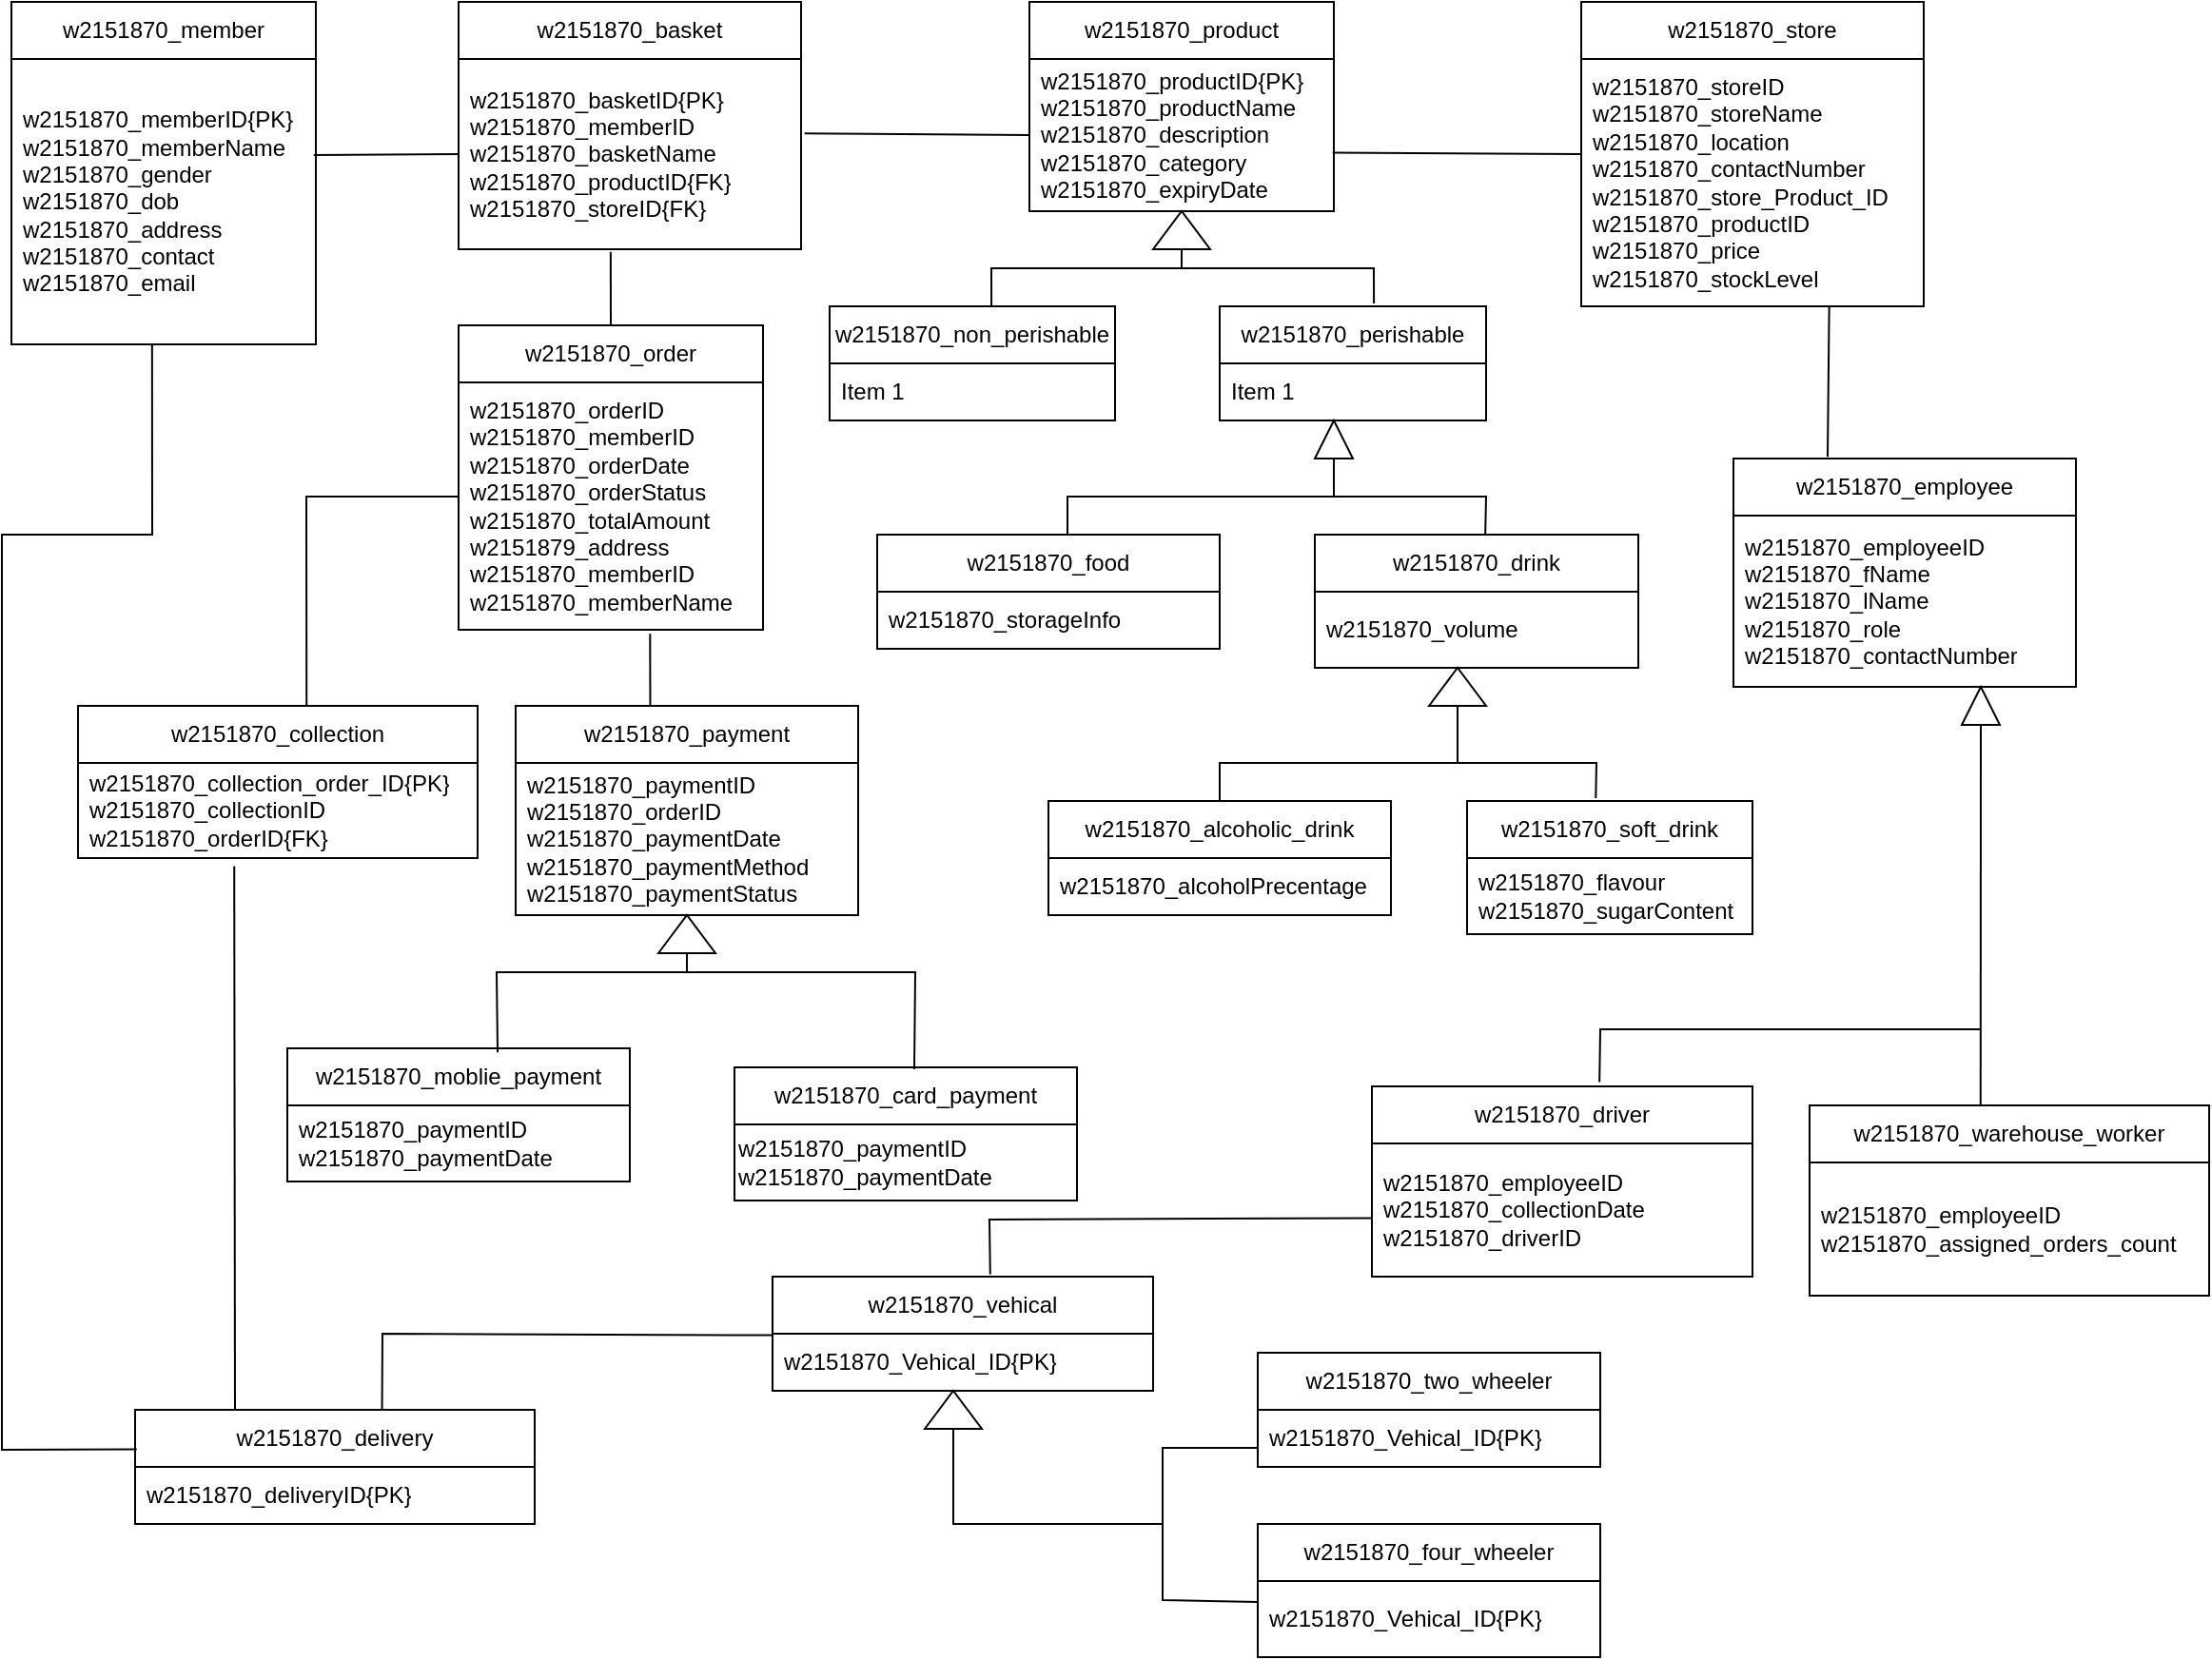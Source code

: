<mxfile version="28.2.7">
  <diagram name="Page-1" id="L5D6gUy9eE5gOW8qyYls">
    <mxGraphModel dx="1723" dy="950" grid="1" gridSize="10" guides="1" tooltips="1" connect="1" arrows="1" fold="1" page="1" pageScale="1" pageWidth="850" pageHeight="1100" math="0" shadow="0">
      <root>
        <mxCell id="0" />
        <mxCell id="1" parent="0" />
        <mxCell id="kr0bj3KIHfq-hgrzYJve-1" value="w2151870_member" style="swimlane;fontStyle=0;childLayout=stackLayout;horizontal=1;startSize=30;horizontalStack=0;resizeParent=1;resizeParentMax=0;resizeLast=0;collapsible=1;marginBottom=0;whiteSpace=wrap;html=1;" parent="1" vertex="1">
          <mxGeometry x="45" y="40" width="160" height="180" as="geometry" />
        </mxCell>
        <mxCell id="kr0bj3KIHfq-hgrzYJve-2" value="&lt;span style=&quot;text-align: center;&quot;&gt;w2151870_&lt;/span&gt;memberID{PK}&lt;br&gt;&lt;div&gt;&lt;span style=&quot;text-align: center; background-color: transparent; color: light-dark(rgb(0, 0, 0), rgb(255, 255, 255));&quot;&gt;w2151870_&lt;/span&gt;memberName&lt;/div&gt;&lt;div&gt;&lt;span style=&quot;text-align: center; background-color: transparent; color: light-dark(rgb(0, 0, 0), rgb(255, 255, 255));&quot;&gt;w2151870_&lt;/span&gt;gender&lt;/div&gt;&lt;div&gt;&lt;span style=&quot;text-align: center; background-color: transparent; color: light-dark(rgb(0, 0, 0), rgb(255, 255, 255));&quot;&gt;w2151870_&lt;/span&gt;dob&lt;/div&gt;&lt;div&gt;&lt;span style=&quot;text-align: center; background-color: transparent; color: light-dark(rgb(0, 0, 0), rgb(255, 255, 255));&quot;&gt;w2151870_&lt;/span&gt;address&lt;/div&gt;&lt;div&gt;&lt;span style=&quot;text-align: center; background-color: transparent; color: light-dark(rgb(0, 0, 0), rgb(255, 255, 255));&quot;&gt;w2151870_&lt;/span&gt;contact&lt;/div&gt;&lt;div&gt;&lt;span style=&quot;text-align: center; background-color: transparent; color: light-dark(rgb(0, 0, 0), rgb(255, 255, 255));&quot;&gt;w2151870_&lt;/span&gt;email&lt;/div&gt;" style="text;strokeColor=none;fillColor=none;align=left;verticalAlign=middle;spacingLeft=4;spacingRight=4;overflow=hidden;points=[[0,0.5],[1,0.5]];portConstraint=eastwest;rotatable=0;whiteSpace=wrap;html=1;" parent="kr0bj3KIHfq-hgrzYJve-1" vertex="1">
          <mxGeometry y="30" width="160" height="150" as="geometry" />
        </mxCell>
        <mxCell id="kr0bj3KIHfq-hgrzYJve-5" value="w2151870_basket" style="swimlane;fontStyle=0;childLayout=stackLayout;horizontal=1;startSize=30;horizontalStack=0;resizeParent=1;resizeParentMax=0;resizeLast=0;collapsible=1;marginBottom=0;whiteSpace=wrap;html=1;" parent="1" vertex="1">
          <mxGeometry x="280" y="40" width="180" height="130" as="geometry" />
        </mxCell>
        <mxCell id="kr0bj3KIHfq-hgrzYJve-6" value="&lt;span style=&quot;text-align: center;&quot;&gt;w2151870_&lt;/span&gt;basketID{PK}&lt;br&gt;&lt;div&gt;&lt;span style=&quot;text-align: center; background-color: transparent; color: light-dark(rgb(0, 0, 0), rgb(255, 255, 255));&quot;&gt;w2151870_&lt;/span&gt;memberID&lt;/div&gt;&lt;div&gt;&lt;span style=&quot;text-align: center; background-color: transparent; color: light-dark(rgb(0, 0, 0), rgb(255, 255, 255));&quot;&gt;w2151870_&lt;/span&gt;basketName&lt;/div&gt;&lt;div&gt;w2151870_productID{FK}&lt;/div&gt;&lt;div&gt;w2151870_storeID{FK}&lt;/div&gt;" style="text;strokeColor=none;fillColor=none;align=left;verticalAlign=middle;spacingLeft=4;spacingRight=4;overflow=hidden;points=[[0,0.5],[1,0.5]];portConstraint=eastwest;rotatable=0;whiteSpace=wrap;html=1;" parent="kr0bj3KIHfq-hgrzYJve-5" vertex="1">
          <mxGeometry y="30" width="180" height="100" as="geometry" />
        </mxCell>
        <mxCell id="kr0bj3KIHfq-hgrzYJve-9" value="w2151870_product" style="swimlane;fontStyle=0;childLayout=stackLayout;horizontal=1;startSize=30;horizontalStack=0;resizeParent=1;resizeParentMax=0;resizeLast=0;collapsible=1;marginBottom=0;whiteSpace=wrap;html=1;" parent="1" vertex="1">
          <mxGeometry x="580" y="40" width="160" height="110" as="geometry" />
        </mxCell>
        <mxCell id="kr0bj3KIHfq-hgrzYJve-10" value="&lt;span style=&quot;text-align: center;&quot;&gt;w2151870_&lt;/span&gt;productID{PK}&lt;br&gt;&lt;div&gt;&lt;span style=&quot;text-align: center; background-color: transparent; color: light-dark(rgb(0, 0, 0), rgb(255, 255, 255));&quot;&gt;w2151870_&lt;/span&gt;productName&lt;/div&gt;&lt;div&gt;&lt;span style=&quot;text-align: center; background-color: transparent; color: light-dark(rgb(0, 0, 0), rgb(255, 255, 255));&quot;&gt;w2151870_&lt;/span&gt;&lt;span style=&quot;background-color: transparent; color: light-dark(rgb(0, 0, 0), rgb(255, 255, 255));&quot;&gt;description&lt;/span&gt;&lt;/div&gt;&lt;div&gt;&lt;span style=&quot;text-align: center; background-color: transparent; color: light-dark(rgb(0, 0, 0), rgb(255, 255, 255));&quot;&gt;w2151870_&lt;/span&gt;&lt;span style=&quot;background-color: transparent; color: light-dark(rgb(0, 0, 0), rgb(255, 255, 255));&quot;&gt;category&lt;/span&gt;&lt;/div&gt;&lt;div&gt;&lt;span style=&quot;text-align: center; background-color: transparent; color: light-dark(rgb(0, 0, 0), rgb(255, 255, 255));&quot;&gt;w2151870_&lt;/span&gt;&lt;span style=&quot;background-color: transparent; color: light-dark(rgb(0, 0, 0), rgb(255, 255, 255));&quot;&gt;expiryDate&lt;/span&gt;&lt;/div&gt;" style="text;strokeColor=none;fillColor=none;align=left;verticalAlign=middle;spacingLeft=4;spacingRight=4;overflow=hidden;points=[[0,0.5],[1,0.5]];portConstraint=eastwest;rotatable=0;whiteSpace=wrap;html=1;" parent="kr0bj3KIHfq-hgrzYJve-9" vertex="1">
          <mxGeometry y="30" width="160" height="80" as="geometry" />
        </mxCell>
        <mxCell id="kr0bj3KIHfq-hgrzYJve-11" value="w2151870_order" style="swimlane;fontStyle=0;childLayout=stackLayout;horizontal=1;startSize=30;horizontalStack=0;resizeParent=1;resizeParentMax=0;resizeLast=0;collapsible=1;marginBottom=0;whiteSpace=wrap;html=1;" parent="1" vertex="1">
          <mxGeometry x="280" y="210" width="160" height="160" as="geometry" />
        </mxCell>
        <mxCell id="kr0bj3KIHfq-hgrzYJve-12" value="&lt;span style=&quot;text-align: center;&quot;&gt;w2151870_&lt;/span&gt;orderID&lt;br&gt;&lt;div&gt;&lt;span style=&quot;text-align: center; background-color: transparent; color: light-dark(rgb(0, 0, 0), rgb(255, 255, 255));&quot;&gt;w2151870_&lt;/span&gt;memberID&lt;/div&gt;&lt;div&gt;&lt;span style=&quot;text-align: center; background-color: transparent; color: light-dark(rgb(0, 0, 0), rgb(255, 255, 255));&quot;&gt;w2151870_&lt;/span&gt;orderDate&lt;/div&gt;&lt;div&gt;&lt;span style=&quot;text-align: center; background-color: transparent; color: light-dark(rgb(0, 0, 0), rgb(255, 255, 255));&quot;&gt;w2151870_&lt;/span&gt;orderStatus&lt;/div&gt;&lt;div&gt;&lt;span style=&quot;text-align: center; background-color: transparent; color: light-dark(rgb(0, 0, 0), rgb(255, 255, 255));&quot;&gt;w2151870_&lt;/span&gt;totalAmount&lt;/div&gt;&lt;div&gt;w2151879_address&lt;br&gt;w2151870_memberID&lt;/div&gt;&lt;div&gt;w2151870_memberName&lt;/div&gt;" style="text;strokeColor=none;fillColor=none;align=left;verticalAlign=middle;spacingLeft=4;spacingRight=4;overflow=hidden;points=[[0,0.5],[1,0.5]];portConstraint=eastwest;rotatable=0;whiteSpace=wrap;html=1;" parent="kr0bj3KIHfq-hgrzYJve-11" vertex="1">
          <mxGeometry y="30" width="160" height="130" as="geometry" />
        </mxCell>
        <mxCell id="kr0bj3KIHfq-hgrzYJve-13" value="w2151870_collection" style="swimlane;fontStyle=0;childLayout=stackLayout;horizontal=1;startSize=30;horizontalStack=0;resizeParent=1;resizeParentMax=0;resizeLast=0;collapsible=1;marginBottom=0;whiteSpace=wrap;html=1;" parent="1" vertex="1">
          <mxGeometry x="80" y="410" width="210" height="80" as="geometry" />
        </mxCell>
        <mxCell id="kr0bj3KIHfq-hgrzYJve-14" value="&lt;span style=&quot;text-align: center;&quot;&gt;w2151870_collection_order_ID{PK}&lt;/span&gt;&lt;div&gt;&lt;span style=&quot;text-align: center; background-color: transparent; color: light-dark(rgb(0, 0, 0), rgb(255, 255, 255));&quot;&gt;w2151870_collectionID&lt;/span&gt;&lt;div&gt;&lt;span style=&quot;text-align: center;&quot;&gt;w2151870_orderID{FK}&lt;/span&gt;&lt;/div&gt;&lt;/div&gt;" style="text;strokeColor=none;fillColor=none;align=left;verticalAlign=middle;spacingLeft=4;spacingRight=4;overflow=hidden;points=[[0,0.5],[1,0.5]];portConstraint=eastwest;rotatable=0;whiteSpace=wrap;html=1;" parent="kr0bj3KIHfq-hgrzYJve-13" vertex="1">
          <mxGeometry y="30" width="210" height="50" as="geometry" />
        </mxCell>
        <mxCell id="kr0bj3KIHfq-hgrzYJve-15" value="w2151870_payment" style="swimlane;fontStyle=0;childLayout=stackLayout;horizontal=1;startSize=30;horizontalStack=0;resizeParent=1;resizeParentMax=0;resizeLast=0;collapsible=1;marginBottom=0;whiteSpace=wrap;html=1;" parent="1" vertex="1">
          <mxGeometry x="310" y="410" width="180" height="110" as="geometry" />
        </mxCell>
        <mxCell id="kr0bj3KIHfq-hgrzYJve-16" value="&lt;span style=&quot;text-align: center;&quot;&gt;w2151870_&lt;/span&gt;paymentID&lt;br&gt;&lt;div&gt;&lt;span style=&quot;text-align: center; background-color: transparent; color: light-dark(rgb(0, 0, 0), rgb(255, 255, 255));&quot;&gt;w2151870_&lt;/span&gt;orderID&lt;/div&gt;&lt;div&gt;&lt;span style=&quot;text-align: center; background-color: transparent; color: light-dark(rgb(0, 0, 0), rgb(255, 255, 255));&quot;&gt;w2151870_&lt;/span&gt;paymentDate&lt;/div&gt;&lt;div&gt;&lt;span style=&quot;text-align: center; background-color: transparent; color: light-dark(rgb(0, 0, 0), rgb(255, 255, 255));&quot;&gt;w2151870_&lt;/span&gt;paymentMethod&lt;/div&gt;&lt;div&gt;&lt;span style=&quot;text-align: center; background-color: transparent; color: light-dark(rgb(0, 0, 0), rgb(255, 255, 255));&quot;&gt;w2151870_&lt;/span&gt;paymentStatus&lt;/div&gt;" style="text;strokeColor=none;fillColor=none;align=left;verticalAlign=middle;spacingLeft=4;spacingRight=4;overflow=hidden;points=[[0,0.5],[1,0.5]];portConstraint=eastwest;rotatable=0;whiteSpace=wrap;html=1;" parent="kr0bj3KIHfq-hgrzYJve-15" vertex="1">
          <mxGeometry y="30" width="180" height="80" as="geometry" />
        </mxCell>
        <mxCell id="kr0bj3KIHfq-hgrzYJve-19" value="w2151870_store" style="swimlane;fontStyle=0;childLayout=stackLayout;horizontal=1;startSize=30;horizontalStack=0;resizeParent=1;resizeParentMax=0;resizeLast=0;collapsible=1;marginBottom=0;whiteSpace=wrap;html=1;" parent="1" vertex="1">
          <mxGeometry x="870" y="40" width="180" height="160" as="geometry" />
        </mxCell>
        <mxCell id="kr0bj3KIHfq-hgrzYJve-20" value="&lt;span style=&quot;text-align: center;&quot;&gt;w2151870_&lt;/span&gt;storeID&lt;div&gt;w2151870_storeName&lt;/div&gt;&lt;div&gt;&lt;span style=&quot;text-align: center; background-color: transparent; color: light-dark(rgb(0, 0, 0), rgb(255, 255, 255));&quot;&gt;w2151870_&lt;/span&gt;location&lt;/div&gt;&lt;div&gt;&lt;span style=&quot;text-align: center; background-color: transparent; color: light-dark(rgb(0, 0, 0), rgb(255, 255, 255));&quot;&gt;w2151870_&lt;/span&gt;contactNumber&lt;/div&gt;&lt;div&gt;&lt;span style=&quot;text-align: center;&quot;&gt;w2151870_&lt;/span&gt;store_Product_ID&lt;/div&gt;&lt;div&gt;&lt;div&gt;&lt;span style=&quot;text-align: center; background-color: transparent; color: light-dark(rgb(0, 0, 0), rgb(255, 255, 255));&quot;&gt;w2151870_&lt;/span&gt;productID&lt;/div&gt;&lt;div&gt;&lt;span style=&quot;text-align: center; background-color: transparent; color: light-dark(rgb(0, 0, 0), rgb(255, 255, 255));&quot;&gt;w2151870_&lt;/span&gt;price&lt;/div&gt;&lt;div&gt;&lt;span style=&quot;text-align: center; background-color: transparent; color: light-dark(rgb(0, 0, 0), rgb(255, 255, 255));&quot;&gt;w2151870_&lt;/span&gt;stockLevel&lt;/div&gt;&lt;/div&gt;" style="text;strokeColor=none;fillColor=none;align=left;verticalAlign=middle;spacingLeft=4;spacingRight=4;overflow=hidden;points=[[0,0.5],[1,0.5]];portConstraint=eastwest;rotatable=0;whiteSpace=wrap;html=1;" parent="kr0bj3KIHfq-hgrzYJve-19" vertex="1">
          <mxGeometry y="30" width="180" height="130" as="geometry" />
        </mxCell>
        <mxCell id="kr0bj3KIHfq-hgrzYJve-21" value="w2151870_employee" style="swimlane;fontStyle=0;childLayout=stackLayout;horizontal=1;startSize=30;horizontalStack=0;resizeParent=1;resizeParentMax=0;resizeLast=0;collapsible=1;marginBottom=0;whiteSpace=wrap;html=1;" parent="1" vertex="1">
          <mxGeometry x="950" y="280" width="180" height="120" as="geometry" />
        </mxCell>
        <mxCell id="kr0bj3KIHfq-hgrzYJve-22" value="&lt;span style=&quot;text-align: center;&quot;&gt;w2151870_&lt;/span&gt;employeeID&lt;br&gt;&lt;div&gt;&lt;span style=&quot;text-align: center; background-color: transparent; color: light-dark(rgb(0, 0, 0), rgb(255, 255, 255));&quot;&gt;w2151870_&lt;/span&gt;fName&lt;/div&gt;&lt;div&gt;&lt;span style=&quot;text-align: center; background-color: transparent; color: light-dark(rgb(0, 0, 0), rgb(255, 255, 255));&quot;&gt;w2151870_&lt;/span&gt;lName&lt;/div&gt;&lt;div&gt;&lt;span style=&quot;text-align: center; background-color: transparent; color: light-dark(rgb(0, 0, 0), rgb(255, 255, 255));&quot;&gt;w2151870_&lt;/span&gt;role&lt;/div&gt;&lt;div&gt;&lt;span style=&quot;text-align: center; background-color: transparent; color: light-dark(rgb(0, 0, 0), rgb(255, 255, 255));&quot;&gt;w2151870_&lt;/span&gt;contactNumber&lt;/div&gt;" style="text;strokeColor=none;fillColor=none;align=left;verticalAlign=middle;spacingLeft=4;spacingRight=4;overflow=hidden;points=[[0,0.5],[1,0.5]];portConstraint=eastwest;rotatable=0;whiteSpace=wrap;html=1;" parent="kr0bj3KIHfq-hgrzYJve-21" vertex="1">
          <mxGeometry y="30" width="180" height="90" as="geometry" />
        </mxCell>
        <mxCell id="kr0bj3KIHfq-hgrzYJve-23" value="w2151870_warehouse_worker" style="swimlane;fontStyle=0;childLayout=stackLayout;horizontal=1;startSize=30;horizontalStack=0;resizeParent=1;resizeParentMax=0;resizeLast=0;collapsible=1;marginBottom=0;whiteSpace=wrap;html=1;" parent="1" vertex="1">
          <mxGeometry x="990" y="620" width="210" height="100" as="geometry" />
        </mxCell>
        <mxCell id="kr0bj3KIHfq-hgrzYJve-24" value="&lt;span style=&quot;text-align: center;&quot;&gt;w2151870_&lt;/span&gt;employeeID&lt;br&gt;&lt;div&gt;&lt;span style=&quot;text-align: center; background-color: transparent; color: light-dark(rgb(0, 0, 0), rgb(255, 255, 255));&quot;&gt;w2151870_&lt;/span&gt;assigned_orders_count&lt;/div&gt;" style="text;strokeColor=none;fillColor=none;align=left;verticalAlign=middle;spacingLeft=4;spacingRight=4;overflow=hidden;points=[[0,0.5],[1,0.5]];portConstraint=eastwest;rotatable=0;whiteSpace=wrap;html=1;" parent="kr0bj3KIHfq-hgrzYJve-23" vertex="1">
          <mxGeometry y="30" width="210" height="70" as="geometry" />
        </mxCell>
        <mxCell id="kr0bj3KIHfq-hgrzYJve-25" value="w2151870_driver" style="swimlane;fontStyle=0;childLayout=stackLayout;horizontal=1;startSize=30;horizontalStack=0;resizeParent=1;resizeParentMax=0;resizeLast=0;collapsible=1;marginBottom=0;whiteSpace=wrap;html=1;" parent="1" vertex="1">
          <mxGeometry x="760" y="610" width="200" height="100" as="geometry" />
        </mxCell>
        <mxCell id="kr0bj3KIHfq-hgrzYJve-26" value="&lt;span style=&quot;text-align: center;&quot;&gt;w2151870_&lt;/span&gt;employeeID&lt;br&gt;&lt;div&gt;&lt;span style=&quot;text-align: center; background-color: transparent; color: light-dark(rgb(0, 0, 0), rgb(255, 255, 255));&quot;&gt;w2151870_&lt;/span&gt;collectionDate&lt;/div&gt;&lt;div&gt;&lt;span style=&quot;text-align: center; background-color: transparent; color: light-dark(rgb(0, 0, 0), rgb(255, 255, 255));&quot;&gt;w2151870_&lt;/span&gt;driverID&lt;/div&gt;" style="text;strokeColor=none;fillColor=none;align=left;verticalAlign=middle;spacingLeft=4;spacingRight=4;overflow=hidden;points=[[0,0.5],[1,0.5]];portConstraint=eastwest;rotatable=0;whiteSpace=wrap;html=1;" parent="kr0bj3KIHfq-hgrzYJve-25" vertex="1">
          <mxGeometry y="30" width="200" height="70" as="geometry" />
        </mxCell>
        <mxCell id="kr0bj3KIHfq-hgrzYJve-35" value="w2151870_delivery" style="swimlane;fontStyle=0;childLayout=stackLayout;horizontal=1;startSize=30;horizontalStack=0;resizeParent=1;resizeParentMax=0;resizeLast=0;collapsible=1;marginBottom=0;whiteSpace=wrap;html=1;" parent="1" vertex="1">
          <mxGeometry x="110" y="780" width="210" height="60" as="geometry" />
        </mxCell>
        <mxCell id="kr0bj3KIHfq-hgrzYJve-36" value="w2151870_deliveryID{PK}" style="text;strokeColor=none;fillColor=none;align=left;verticalAlign=middle;spacingLeft=4;spacingRight=4;overflow=hidden;points=[[0,0.5],[1,0.5]];portConstraint=eastwest;rotatable=0;whiteSpace=wrap;html=1;" parent="kr0bj3KIHfq-hgrzYJve-35" vertex="1">
          <mxGeometry y="30" width="210" height="30" as="geometry" />
        </mxCell>
        <mxCell id="ttWEPRVbaQY9n671N0mv-2" value="w2151870_perishable" style="swimlane;fontStyle=0;childLayout=stackLayout;horizontal=1;startSize=30;horizontalStack=0;resizeParent=1;resizeParentMax=0;resizeLast=0;collapsible=1;marginBottom=0;whiteSpace=wrap;html=1;" vertex="1" parent="1">
          <mxGeometry x="680" y="200" width="140" height="60" as="geometry" />
        </mxCell>
        <mxCell id="ttWEPRVbaQY9n671N0mv-3" value="Item 1" style="text;strokeColor=none;fillColor=none;align=left;verticalAlign=middle;spacingLeft=4;spacingRight=4;overflow=hidden;points=[[0,0.5],[1,0.5]];portConstraint=eastwest;rotatable=0;whiteSpace=wrap;html=1;" vertex="1" parent="ttWEPRVbaQY9n671N0mv-2">
          <mxGeometry y="30" width="140" height="30" as="geometry" />
        </mxCell>
        <mxCell id="ttWEPRVbaQY9n671N0mv-4" value="w2151870_non_perishable" style="swimlane;fontStyle=0;childLayout=stackLayout;horizontal=1;startSize=30;horizontalStack=0;resizeParent=1;resizeParentMax=0;resizeLast=0;collapsible=1;marginBottom=0;whiteSpace=wrap;html=1;" vertex="1" parent="1">
          <mxGeometry x="475" y="200" width="150" height="60" as="geometry" />
        </mxCell>
        <mxCell id="ttWEPRVbaQY9n671N0mv-5" value="Item 1" style="text;strokeColor=none;fillColor=none;align=left;verticalAlign=middle;spacingLeft=4;spacingRight=4;overflow=hidden;points=[[0,0.5],[1,0.5]];portConstraint=eastwest;rotatable=0;whiteSpace=wrap;html=1;" vertex="1" parent="ttWEPRVbaQY9n671N0mv-4">
          <mxGeometry y="30" width="150" height="30" as="geometry" />
        </mxCell>
        <mxCell id="ttWEPRVbaQY9n671N0mv-9" value="w2151870_soft_drink" style="swimlane;fontStyle=0;childLayout=stackLayout;horizontal=1;startSize=30;horizontalStack=0;resizeParent=1;resizeParentMax=0;resizeLast=0;collapsible=1;marginBottom=0;whiteSpace=wrap;html=1;" vertex="1" parent="1">
          <mxGeometry x="810" y="460" width="150" height="70" as="geometry" />
        </mxCell>
        <mxCell id="ttWEPRVbaQY9n671N0mv-10" value="w2151870_flavour&lt;div&gt;w2151870_sugarContent&lt;/div&gt;" style="text;strokeColor=none;fillColor=none;align=left;verticalAlign=middle;spacingLeft=4;spacingRight=4;overflow=hidden;points=[[0,0.5],[1,0.5]];portConstraint=eastwest;rotatable=0;whiteSpace=wrap;html=1;" vertex="1" parent="ttWEPRVbaQY9n671N0mv-9">
          <mxGeometry y="30" width="150" height="40" as="geometry" />
        </mxCell>
        <mxCell id="ttWEPRVbaQY9n671N0mv-11" value="w2151870_alcoholic_drink" style="swimlane;fontStyle=0;childLayout=stackLayout;horizontal=1;startSize=30;horizontalStack=0;resizeParent=1;resizeParentMax=0;resizeLast=0;collapsible=1;marginBottom=0;whiteSpace=wrap;html=1;" vertex="1" parent="1">
          <mxGeometry x="590" y="460" width="180" height="60" as="geometry" />
        </mxCell>
        <mxCell id="ttWEPRVbaQY9n671N0mv-12" value="w2151870_alcoholPrecentage" style="text;strokeColor=none;fillColor=none;align=left;verticalAlign=middle;spacingLeft=4;spacingRight=4;overflow=hidden;points=[[0,0.5],[1,0.5]];portConstraint=eastwest;rotatable=0;whiteSpace=wrap;html=1;" vertex="1" parent="ttWEPRVbaQY9n671N0mv-11">
          <mxGeometry y="30" width="180" height="30" as="geometry" />
        </mxCell>
        <mxCell id="ttWEPRVbaQY9n671N0mv-17" value="" style="endArrow=none;html=1;rounded=0;exitX=0.993;exitY=0.337;exitDx=0;exitDy=0;exitPerimeter=0;entryX=0;entryY=0.5;entryDx=0;entryDy=0;" edge="1" parent="1" source="kr0bj3KIHfq-hgrzYJve-2" target="kr0bj3KIHfq-hgrzYJve-6">
          <mxGeometry width="50" height="50" relative="1" as="geometry">
            <mxPoint x="210" y="160" as="sourcePoint" />
            <mxPoint x="260" y="110" as="targetPoint" />
          </mxGeometry>
        </mxCell>
        <mxCell id="ttWEPRVbaQY9n671N0mv-18" value="" style="endArrow=none;html=1;rounded=0;entryX=0;entryY=0.5;entryDx=0;entryDy=0;exitX=1.01;exitY=0.391;exitDx=0;exitDy=0;exitPerimeter=0;" edge="1" parent="1" source="kr0bj3KIHfq-hgrzYJve-6" target="kr0bj3KIHfq-hgrzYJve-10">
          <mxGeometry width="50" height="50" relative="1" as="geometry">
            <mxPoint x="420" y="160" as="sourcePoint" />
            <mxPoint x="589.83" y="110.11" as="targetPoint" />
          </mxGeometry>
        </mxCell>
        <mxCell id="ttWEPRVbaQY9n671N0mv-26" value="w2151870_vehical" style="swimlane;fontStyle=0;childLayout=stackLayout;horizontal=1;startSize=30;horizontalStack=0;resizeParent=1;resizeParentMax=0;resizeLast=0;collapsible=1;marginBottom=0;whiteSpace=wrap;html=1;" vertex="1" parent="1">
          <mxGeometry x="445" y="710" width="200" height="60" as="geometry" />
        </mxCell>
        <mxCell id="ttWEPRVbaQY9n671N0mv-27" value="w2151870_Vehical_ID{PK}" style="text;strokeColor=none;fillColor=none;align=left;verticalAlign=middle;spacingLeft=4;spacingRight=4;overflow=hidden;points=[[0,0.5],[1,0.5]];portConstraint=eastwest;rotatable=0;whiteSpace=wrap;html=1;" vertex="1" parent="ttWEPRVbaQY9n671N0mv-26">
          <mxGeometry y="30" width="200" height="30" as="geometry" />
        </mxCell>
        <mxCell id="ttWEPRVbaQY9n671N0mv-28" value="w2151870_two_wheeler" style="swimlane;fontStyle=0;childLayout=stackLayout;horizontal=1;startSize=30;horizontalStack=0;resizeParent=1;resizeParentMax=0;resizeLast=0;collapsible=1;marginBottom=0;whiteSpace=wrap;html=1;" vertex="1" parent="1">
          <mxGeometry x="700" y="750" width="180" height="60" as="geometry" />
        </mxCell>
        <mxCell id="ttWEPRVbaQY9n671N0mv-29" value="w2151870_Vehical_ID{PK}" style="text;strokeColor=none;fillColor=none;align=left;verticalAlign=middle;spacingLeft=4;spacingRight=4;overflow=hidden;points=[[0,0.5],[1,0.5]];portConstraint=eastwest;rotatable=0;whiteSpace=wrap;html=1;" vertex="1" parent="ttWEPRVbaQY9n671N0mv-28">
          <mxGeometry y="30" width="180" height="30" as="geometry" />
        </mxCell>
        <mxCell id="ttWEPRVbaQY9n671N0mv-30" value="w2151870_four_wheeler" style="swimlane;fontStyle=0;childLayout=stackLayout;horizontal=1;startSize=30;horizontalStack=0;resizeParent=1;resizeParentMax=0;resizeLast=0;collapsible=1;marginBottom=0;whiteSpace=wrap;html=1;" vertex="1" parent="1">
          <mxGeometry x="700" y="840" width="180" height="70" as="geometry" />
        </mxCell>
        <mxCell id="ttWEPRVbaQY9n671N0mv-31" value="w2151870_Vehical_ID{PK}" style="text;strokeColor=none;fillColor=none;align=left;verticalAlign=middle;spacingLeft=4;spacingRight=4;overflow=hidden;points=[[0,0.5],[1,0.5]];portConstraint=eastwest;rotatable=0;whiteSpace=wrap;html=1;" vertex="1" parent="ttWEPRVbaQY9n671N0mv-30">
          <mxGeometry y="30" width="180" height="40" as="geometry" />
        </mxCell>
        <mxCell id="ttWEPRVbaQY9n671N0mv-41" value="w2151870_card_payment" style="swimlane;fontStyle=0;childLayout=stackLayout;horizontal=1;startSize=30;horizontalStack=0;resizeParent=1;resizeParentMax=0;resizeLast=0;collapsible=1;marginBottom=0;whiteSpace=wrap;html=1;" vertex="1" parent="1">
          <mxGeometry x="425" y="600" width="180" height="70" as="geometry" />
        </mxCell>
        <mxCell id="ttWEPRVbaQY9n671N0mv-78" value="w2151870_&lt;span style=&quot;&quot;&gt;paymentID&lt;/span&gt;&lt;div&gt;&lt;span style=&quot;color: light-dark(rgb(0, 0, 0), rgb(255, 255, 255)); background-color: transparent; text-align: center;&quot;&gt;w2151870_&lt;/span&gt;paymentDate&lt;span style=&quot;&quot;&gt;&lt;/span&gt;&lt;/div&gt;" style="text;html=1;whiteSpace=wrap;strokeColor=none;fillColor=none;align=left;verticalAlign=middle;rounded=0;" vertex="1" parent="ttWEPRVbaQY9n671N0mv-41">
          <mxGeometry y="30" width="180" height="40" as="geometry" />
        </mxCell>
        <mxCell id="ttWEPRVbaQY9n671N0mv-43" value="w2151870_moblie_payment" style="swimlane;fontStyle=0;childLayout=stackLayout;horizontal=1;startSize=30;horizontalStack=0;resizeParent=1;resizeParentMax=0;resizeLast=0;collapsible=1;marginBottom=0;whiteSpace=wrap;html=1;" vertex="1" parent="1">
          <mxGeometry x="190" y="590" width="180" height="70" as="geometry" />
        </mxCell>
        <mxCell id="ttWEPRVbaQY9n671N0mv-44" value="&lt;span style=&quot;text-align: center;&quot;&gt;w2151870_&lt;/span&gt;paymentID&lt;div&gt;&lt;span style=&quot;color: light-dark(rgb(0, 0, 0), rgb(255, 255, 255)); background-color: transparent; text-align: center;&quot;&gt;w2151870_&lt;/span&gt;paymentDate&lt;/div&gt;" style="text;strokeColor=none;fillColor=none;align=left;verticalAlign=middle;spacingLeft=4;spacingRight=4;overflow=hidden;points=[[0,0.5],[1,0.5]];portConstraint=eastwest;rotatable=0;whiteSpace=wrap;html=1;" vertex="1" parent="ttWEPRVbaQY9n671N0mv-43">
          <mxGeometry y="30" width="180" height="40" as="geometry" />
        </mxCell>
        <mxCell id="ttWEPRVbaQY9n671N0mv-62" value="w2151870_drink" style="swimlane;fontStyle=0;childLayout=stackLayout;horizontal=1;startSize=30;horizontalStack=0;resizeParent=1;resizeParentMax=0;resizeLast=0;collapsible=1;marginBottom=0;whiteSpace=wrap;html=1;" vertex="1" parent="1">
          <mxGeometry x="730" y="320" width="170" height="70" as="geometry" />
        </mxCell>
        <mxCell id="ttWEPRVbaQY9n671N0mv-63" value="w2151870_volume" style="text;strokeColor=none;fillColor=none;align=left;verticalAlign=middle;spacingLeft=4;spacingRight=4;overflow=hidden;points=[[0,0.5],[1,0.5]];portConstraint=eastwest;rotatable=0;whiteSpace=wrap;html=1;" vertex="1" parent="ttWEPRVbaQY9n671N0mv-62">
          <mxGeometry y="30" width="170" height="40" as="geometry" />
        </mxCell>
        <mxCell id="ttWEPRVbaQY9n671N0mv-64" value="w2151870_food" style="swimlane;fontStyle=0;childLayout=stackLayout;horizontal=1;startSize=30;horizontalStack=0;resizeParent=1;resizeParentMax=0;resizeLast=0;collapsible=1;marginBottom=0;whiteSpace=wrap;html=1;" vertex="1" parent="1">
          <mxGeometry x="500" y="320" width="180" height="60" as="geometry" />
        </mxCell>
        <mxCell id="ttWEPRVbaQY9n671N0mv-65" value="w2151870_storageInfo" style="text;strokeColor=none;fillColor=none;align=left;verticalAlign=middle;spacingLeft=4;spacingRight=4;overflow=hidden;points=[[0,0.5],[1,0.5]];portConstraint=eastwest;rotatable=0;whiteSpace=wrap;html=1;" vertex="1" parent="ttWEPRVbaQY9n671N0mv-64">
          <mxGeometry y="30" width="180" height="30" as="geometry" />
        </mxCell>
        <mxCell id="ttWEPRVbaQY9n671N0mv-66" value="" style="endArrow=none;html=1;rounded=0;curved=1;exitX=0.996;exitY=0.616;exitDx=0;exitDy=0;exitPerimeter=0;" edge="1" parent="1" source="kr0bj3KIHfq-hgrzYJve-10">
          <mxGeometry width="50" height="50" relative="1" as="geometry">
            <mxPoint x="700" y="130" as="sourcePoint" />
            <mxPoint x="870" y="120" as="targetPoint" />
          </mxGeometry>
        </mxCell>
        <mxCell id="ttWEPRVbaQY9n671N0mv-67" value="" style="endArrow=none;html=1;rounded=0;curved=1;exitX=0.724;exitY=1;exitDx=0;exitDy=0;exitPerimeter=0;entryX=0.275;entryY=-0.007;entryDx=0;entryDy=0;entryPerimeter=0;" edge="1" parent="1" source="kr0bj3KIHfq-hgrzYJve-20" target="kr0bj3KIHfq-hgrzYJve-21">
          <mxGeometry width="50" height="50" relative="1" as="geometry">
            <mxPoint x="1010" y="250" as="sourcePoint" />
            <mxPoint x="1141" y="251" as="targetPoint" />
            <Array as="points" />
          </mxGeometry>
        </mxCell>
        <mxCell id="ttWEPRVbaQY9n671N0mv-69" value="" style="endArrow=none;html=1;rounded=0;exitX=0.428;exitY=0.005;exitDx=0;exitDy=0;exitPerimeter=0;entryX=0;entryY=0.5;entryDx=0;entryDy=0;" edge="1" parent="1" source="kr0bj3KIHfq-hgrzYJve-23" target="ttWEPRVbaQY9n671N0mv-83">
          <mxGeometry width="50" height="50" relative="1" as="geometry">
            <mxPoint x="1080" y="560" as="sourcePoint" />
            <mxPoint x="1080" y="430" as="targetPoint" />
            <Array as="points" />
          </mxGeometry>
        </mxCell>
        <mxCell id="ttWEPRVbaQY9n671N0mv-71" value="" style="endArrow=none;html=1;rounded=0;entryX=0.579;entryY=-0.024;entryDx=0;entryDy=0;entryPerimeter=0;" edge="1" parent="1" target="ttWEPRVbaQY9n671N0mv-2">
          <mxGeometry width="50" height="50" relative="1" as="geometry">
            <mxPoint x="660" y="180" as="sourcePoint" />
            <mxPoint x="680" y="180" as="targetPoint" />
            <Array as="points">
              <mxPoint x="660" y="180" />
              <mxPoint x="761" y="180" />
            </Array>
          </mxGeometry>
        </mxCell>
        <mxCell id="ttWEPRVbaQY9n671N0mv-72" value="" style="endArrow=none;html=1;rounded=0;exitX=0.567;exitY=0;exitDx=0;exitDy=0;exitPerimeter=0;" edge="1" parent="1" source="ttWEPRVbaQY9n671N0mv-4" target="ttWEPRVbaQY9n671N0mv-73">
          <mxGeometry width="50" height="50" relative="1" as="geometry">
            <mxPoint x="630" y="230" as="sourcePoint" />
            <mxPoint x="660" y="170" as="targetPoint" />
            <Array as="points">
              <mxPoint x="560" y="180" />
              <mxPoint x="660" y="180" />
            </Array>
          </mxGeometry>
        </mxCell>
        <mxCell id="ttWEPRVbaQY9n671N0mv-73" value="" style="triangle;whiteSpace=wrap;html=1;direction=north;" vertex="1" parent="1">
          <mxGeometry x="645" y="150" width="30" height="20" as="geometry" />
        </mxCell>
        <mxCell id="ttWEPRVbaQY9n671N0mv-74" value="" style="endArrow=none;html=1;rounded=0;exitX=0.567;exitY=0;exitDx=0;exitDy=0;exitPerimeter=0;" edge="1" parent="1">
          <mxGeometry width="50" height="50" relative="1" as="geometry">
            <mxPoint x="600" y="320" as="sourcePoint" />
            <mxPoint x="740" y="280" as="targetPoint" />
            <Array as="points">
              <mxPoint x="600" y="300" />
              <mxPoint x="740" y="300" />
            </Array>
          </mxGeometry>
        </mxCell>
        <mxCell id="ttWEPRVbaQY9n671N0mv-76" value="" style="endArrow=none;html=1;rounded=0;entryX=0.527;entryY=-0.005;entryDx=0;entryDy=0;entryPerimeter=0;" edge="1" parent="1" target="ttWEPRVbaQY9n671N0mv-62">
          <mxGeometry width="50" height="50" relative="1" as="geometry">
            <mxPoint x="740" y="300" as="sourcePoint" />
            <mxPoint x="850" y="310" as="targetPoint" />
            <Array as="points">
              <mxPoint x="820" y="300" />
            </Array>
          </mxGeometry>
        </mxCell>
        <mxCell id="ttWEPRVbaQY9n671N0mv-77" value="" style="triangle;whiteSpace=wrap;html=1;direction=north;" vertex="1" parent="1">
          <mxGeometry x="730" y="260" width="20" height="20" as="geometry" />
        </mxCell>
        <mxCell id="ttWEPRVbaQY9n671N0mv-79" value="" style="endArrow=none;html=1;rounded=0;exitX=0.5;exitY=0;exitDx=0;exitDy=0;entryX=0;entryY=0.5;entryDx=0;entryDy=0;" edge="1" parent="1" source="ttWEPRVbaQY9n671N0mv-11" target="ttWEPRVbaQY9n671N0mv-81">
          <mxGeometry width="50" height="50" relative="1" as="geometry">
            <mxPoint x="740" y="440" as="sourcePoint" />
            <mxPoint x="800" y="420" as="targetPoint" />
            <Array as="points">
              <mxPoint x="680" y="440" />
              <mxPoint x="805" y="440" />
            </Array>
          </mxGeometry>
        </mxCell>
        <mxCell id="ttWEPRVbaQY9n671N0mv-80" value="" style="endArrow=none;html=1;rounded=0;exitX=0.451;exitY=-0.022;exitDx=0;exitDy=0;exitPerimeter=0;" edge="1" parent="1" source="ttWEPRVbaQY9n671N0mv-9">
          <mxGeometry width="50" height="50" relative="1" as="geometry">
            <mxPoint x="740" y="440" as="sourcePoint" />
            <mxPoint x="800" y="440" as="targetPoint" />
            <Array as="points">
              <mxPoint x="878" y="440" />
            </Array>
          </mxGeometry>
        </mxCell>
        <mxCell id="ttWEPRVbaQY9n671N0mv-81" value="" style="triangle;whiteSpace=wrap;html=1;direction=north;" vertex="1" parent="1">
          <mxGeometry x="790" y="390" width="30" height="20" as="geometry" />
        </mxCell>
        <mxCell id="ttWEPRVbaQY9n671N0mv-82" value="" style="endArrow=none;html=1;rounded=0;exitX=0.598;exitY=-0.023;exitDx=0;exitDy=0;exitPerimeter=0;" edge="1" parent="1" source="kr0bj3KIHfq-hgrzYJve-25">
          <mxGeometry width="50" height="50" relative="1" as="geometry">
            <mxPoint x="940" y="530" as="sourcePoint" />
            <mxPoint x="1080" y="580" as="targetPoint" />
            <Array as="points">
              <mxPoint x="880" y="580" />
            </Array>
          </mxGeometry>
        </mxCell>
        <mxCell id="ttWEPRVbaQY9n671N0mv-83" value="" style="triangle;whiteSpace=wrap;html=1;direction=north;" vertex="1" parent="1">
          <mxGeometry x="1070" y="400" width="20" height="20" as="geometry" />
        </mxCell>
        <mxCell id="ttWEPRVbaQY9n671N0mv-84" value="" style="endArrow=none;html=1;rounded=0;exitX=0.614;exitY=0.03;exitDx=0;exitDy=0;exitPerimeter=0;" edge="1" parent="1" source="ttWEPRVbaQY9n671N0mv-43">
          <mxGeometry width="50" height="50" relative="1" as="geometry">
            <mxPoint x="250" y="490" as="sourcePoint" />
            <mxPoint x="400" y="550" as="targetPoint" />
            <Array as="points">
              <mxPoint x="300" y="550" />
            </Array>
          </mxGeometry>
        </mxCell>
        <mxCell id="ttWEPRVbaQY9n671N0mv-85" value="" style="endArrow=none;html=1;rounded=0;entryX=0.525;entryY=0.014;entryDx=0;entryDy=0;entryPerimeter=0;" edge="1" parent="1" source="ttWEPRVbaQY9n671N0mv-86" target="ttWEPRVbaQY9n671N0mv-41">
          <mxGeometry width="50" height="50" relative="1" as="geometry">
            <mxPoint x="400" y="530" as="sourcePoint" />
            <mxPoint x="460" y="470" as="targetPoint" />
            <Array as="points">
              <mxPoint x="400" y="550" />
              <mxPoint x="520" y="550" />
            </Array>
          </mxGeometry>
        </mxCell>
        <mxCell id="ttWEPRVbaQY9n671N0mv-87" value="" style="endArrow=none;html=1;rounded=0;" edge="1" parent="1">
          <mxGeometry width="50" height="50" relative="1" as="geometry">
            <mxPoint x="650" y="840" as="sourcePoint" />
            <mxPoint x="700" y="800" as="targetPoint" />
            <Array as="points">
              <mxPoint x="650" y="800" />
            </Array>
          </mxGeometry>
        </mxCell>
        <mxCell id="ttWEPRVbaQY9n671N0mv-88" value="" style="endArrow=none;html=1;rounded=0;entryX=0.001;entryY=0.275;entryDx=0;entryDy=0;entryPerimeter=0;" edge="1" parent="1" target="ttWEPRVbaQY9n671N0mv-31">
          <mxGeometry width="50" height="50" relative="1" as="geometry">
            <mxPoint x="540" y="790" as="sourcePoint" />
            <mxPoint x="640" y="810" as="targetPoint" />
            <Array as="points">
              <mxPoint x="540" y="840" />
              <mxPoint x="650" y="840" />
              <mxPoint x="650" y="880" />
            </Array>
          </mxGeometry>
        </mxCell>
        <mxCell id="ttWEPRVbaQY9n671N0mv-90" value="" style="triangle;whiteSpace=wrap;html=1;direction=north;" vertex="1" parent="1">
          <mxGeometry x="525" y="770" width="30" height="20" as="geometry" />
        </mxCell>
        <mxCell id="ttWEPRVbaQY9n671N0mv-92" value="" style="endArrow=none;html=1;rounded=0;exitX=0.572;exitY=-0.02;exitDx=0;exitDy=0;exitPerimeter=0;entryX=0.002;entryY=0.56;entryDx=0;entryDy=0;entryPerimeter=0;" edge="1" parent="1" source="ttWEPRVbaQY9n671N0mv-26" target="kr0bj3KIHfq-hgrzYJve-26">
          <mxGeometry width="50" height="50" relative="1" as="geometry">
            <mxPoint x="690" y="660" as="sourcePoint" />
            <mxPoint x="740" y="610" as="targetPoint" />
            <Array as="points">
              <mxPoint x="559" y="680" />
            </Array>
          </mxGeometry>
        </mxCell>
        <mxCell id="ttWEPRVbaQY9n671N0mv-93" value="" style="endArrow=none;html=1;rounded=0;entryX=-0.001;entryY=0.027;entryDx=0;entryDy=0;entryPerimeter=0;exitX=0.618;exitY=0;exitDx=0;exitDy=0;exitPerimeter=0;" edge="1" parent="1" source="kr0bj3KIHfq-hgrzYJve-35" target="ttWEPRVbaQY9n671N0mv-27">
          <mxGeometry width="50" height="50" relative="1" as="geometry">
            <mxPoint x="320" y="740" as="sourcePoint" />
            <mxPoint x="370" y="690" as="targetPoint" />
            <Array as="points">
              <mxPoint x="240" y="740" />
            </Array>
          </mxGeometry>
        </mxCell>
        <mxCell id="ttWEPRVbaQY9n671N0mv-94" value="" style="endArrow=none;html=1;rounded=0;exitX=0.25;exitY=0;exitDx=0;exitDy=0;entryX=0.391;entryY=1.084;entryDx=0;entryDy=0;entryPerimeter=0;" edge="1" parent="1" source="kr0bj3KIHfq-hgrzYJve-35" target="kr0bj3KIHfq-hgrzYJve-14">
          <mxGeometry width="50" height="50" relative="1" as="geometry">
            <mxPoint x="170" y="550" as="sourcePoint" />
            <mxPoint x="220" y="500" as="targetPoint" />
          </mxGeometry>
        </mxCell>
        <mxCell id="ttWEPRVbaQY9n671N0mv-95" value="" style="endArrow=none;html=1;rounded=0;exitX=0.004;exitY=0.346;exitDx=0;exitDy=0;exitPerimeter=0;entryX=0.462;entryY=0.999;entryDx=0;entryDy=0;entryPerimeter=0;" edge="1" parent="1" source="kr0bj3KIHfq-hgrzYJve-35" target="kr0bj3KIHfq-hgrzYJve-2">
          <mxGeometry width="50" height="50" relative="1" as="geometry">
            <mxPoint x="170" y="550" as="sourcePoint" />
            <mxPoint x="220" y="500" as="targetPoint" />
            <Array as="points">
              <mxPoint x="40" y="801" />
              <mxPoint x="40" y="320" />
              <mxPoint x="119" y="320" />
            </Array>
          </mxGeometry>
        </mxCell>
        <mxCell id="ttWEPRVbaQY9n671N0mv-96" value="" style="endArrow=none;html=1;rounded=0;exitX=0.393;exitY=0.003;exitDx=0;exitDy=0;exitPerimeter=0;entryX=0.629;entryY=1.016;entryDx=0;entryDy=0;entryPerimeter=0;" edge="1" parent="1" source="kr0bj3KIHfq-hgrzYJve-15" target="kr0bj3KIHfq-hgrzYJve-12">
          <mxGeometry width="50" height="50" relative="1" as="geometry">
            <mxPoint x="280" y="320" as="sourcePoint" />
            <mxPoint x="330" y="270" as="targetPoint" />
          </mxGeometry>
        </mxCell>
        <mxCell id="ttWEPRVbaQY9n671N0mv-97" value="" style="endArrow=none;html=1;rounded=0;exitX=0.572;exitY=0.003;exitDx=0;exitDy=0;exitPerimeter=0;" edge="1" parent="1" source="kr0bj3KIHfq-hgrzYJve-13">
          <mxGeometry width="50" height="50" relative="1" as="geometry">
            <mxPoint x="280" y="390" as="sourcePoint" />
            <mxPoint x="280" y="300" as="targetPoint" />
            <Array as="points">
              <mxPoint x="200" y="300" />
            </Array>
          </mxGeometry>
        </mxCell>
        <mxCell id="ttWEPRVbaQY9n671N0mv-98" value="" style="endArrow=none;html=1;rounded=0;exitX=0.5;exitY=0;exitDx=0;exitDy=0;entryX=0.444;entryY=1.014;entryDx=0;entryDy=0;entryPerimeter=0;" edge="1" parent="1" source="kr0bj3KIHfq-hgrzYJve-11" target="kr0bj3KIHfq-hgrzYJve-6">
          <mxGeometry width="50" height="50" relative="1" as="geometry">
            <mxPoint x="350" y="160" as="sourcePoint" />
            <mxPoint x="400" y="110" as="targetPoint" />
          </mxGeometry>
        </mxCell>
        <mxCell id="ttWEPRVbaQY9n671N0mv-99" value="" style="endArrow=none;html=1;rounded=0;entryX=0;entryY=0.5;entryDx=0;entryDy=0;" edge="1" parent="1" target="ttWEPRVbaQY9n671N0mv-86">
          <mxGeometry width="50" height="50" relative="1" as="geometry">
            <mxPoint x="400" y="550" as="sourcePoint" />
            <mxPoint x="400" y="540" as="targetPoint" />
            <Array as="points" />
          </mxGeometry>
        </mxCell>
        <mxCell id="ttWEPRVbaQY9n671N0mv-86" value="" style="triangle;whiteSpace=wrap;html=1;direction=north;" vertex="1" parent="1">
          <mxGeometry x="385" y="520" width="30" height="20" as="geometry" />
        </mxCell>
      </root>
    </mxGraphModel>
  </diagram>
</mxfile>
